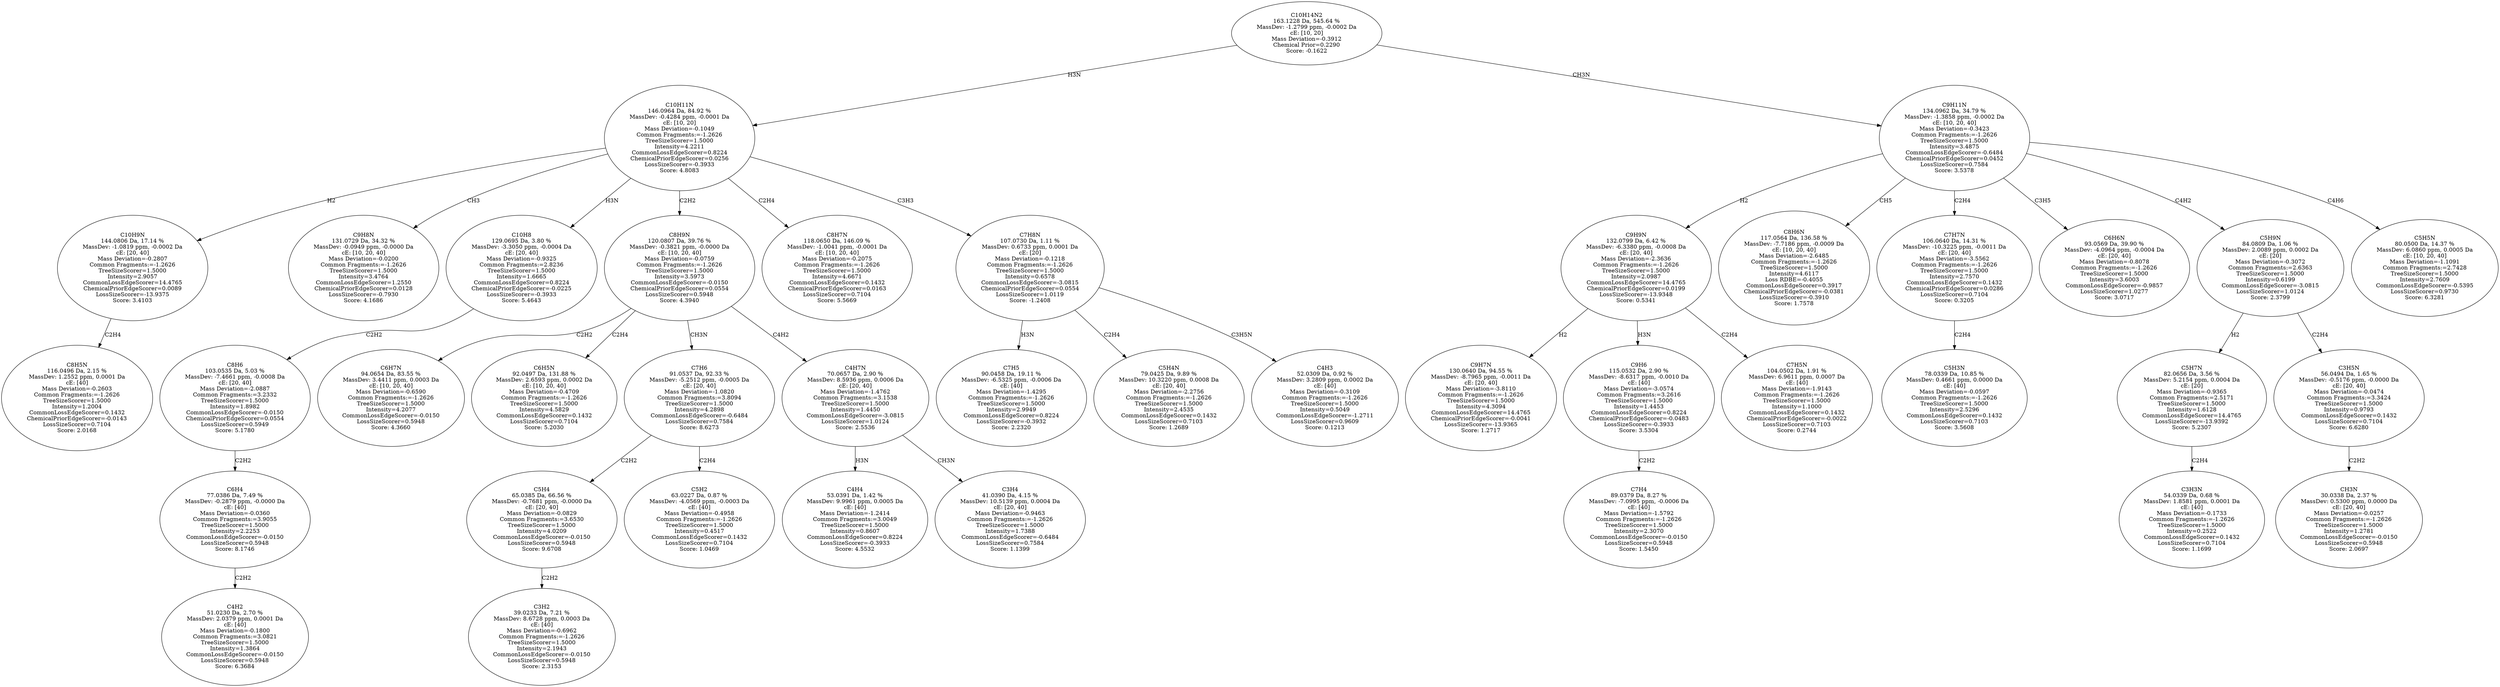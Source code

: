 strict digraph {
v1 [label="C8H5N\n116.0496 Da, 2.15 %\nMassDev: 1.2552 ppm, 0.0001 Da\ncE: [40]\nMass Deviation=-0.2603\nCommon Fragments:=-1.2626\nTreeSizeScorer=1.5000\nIntensity=1.2004\nCommonLossEdgeScorer=0.1432\nChemicalPriorEdgeScorer=-0.0143\nLossSizeScorer=0.7104\nScore: 2.0168"];
v2 [label="C10H9N\n144.0806 Da, 17.14 %\nMassDev: -1.0819 ppm, -0.0002 Da\ncE: [20, 40]\nMass Deviation=-0.2807\nCommon Fragments:=-1.2626\nTreeSizeScorer=1.5000\nIntensity=2.9057\nCommonLossEdgeScorer=14.4765\nChemicalPriorEdgeScorer=0.0089\nLossSizeScorer=-13.9375\nScore: 3.4103"];
v3 [label="C9H8N\n131.0729 Da, 34.32 %\nMassDev: -0.0949 ppm, -0.0000 Da\ncE: [10, 20, 40]\nMass Deviation=-0.0200\nCommon Fragments:=-1.2626\nTreeSizeScorer=1.5000\nIntensity=3.4764\nCommonLossEdgeScorer=1.2550\nChemicalPriorEdgeScorer=0.0128\nLossSizeScorer=-0.7930\nScore: 4.1686"];
v4 [label="C4H2\n51.0230 Da, 2.70 %\nMassDev: 2.0379 ppm, 0.0001 Da\ncE: [40]\nMass Deviation=-0.1800\nCommon Fragments:=3.0821\nTreeSizeScorer=1.5000\nIntensity=1.3864\nCommonLossEdgeScorer=-0.0150\nLossSizeScorer=0.5948\nScore: 6.3684"];
v5 [label="C6H4\n77.0386 Da, 7.49 %\nMassDev: -0.2879 ppm, -0.0000 Da\ncE: [40]\nMass Deviation=-0.0360\nCommon Fragments:=3.9055\nTreeSizeScorer=1.5000\nIntensity=2.2253\nCommonLossEdgeScorer=-0.0150\nLossSizeScorer=0.5948\nScore: 8.1746"];
v6 [label="C8H6\n103.0535 Da, 5.03 %\nMassDev: -7.4661 ppm, -0.0008 Da\ncE: [20, 40]\nMass Deviation=-2.0887\nCommon Fragments:=3.2332\nTreeSizeScorer=1.5000\nIntensity=1.8982\nCommonLossEdgeScorer=-0.0150\nChemicalPriorEdgeScorer=0.0554\nLossSizeScorer=0.5949\nScore: 5.1780"];
v7 [label="C10H8\n129.0695 Da, 3.80 %\nMassDev: -3.3050 ppm, -0.0004 Da\ncE: [20, 40]\nMass Deviation=-0.9325\nCommon Fragments:=2.8236\nTreeSizeScorer=1.5000\nIntensity=1.6665\nCommonLossEdgeScorer=0.8224\nChemicalPriorEdgeScorer=-0.0225\nLossSizeScorer=-0.3933\nScore: 5.4643"];
v8 [label="C6H7N\n94.0654 Da, 83.55 %\nMassDev: 3.4411 ppm, 0.0003 Da\ncE: [10, 20, 40]\nMass Deviation=-0.6590\nCommon Fragments:=-1.2626\nTreeSizeScorer=1.5000\nIntensity=4.2077\nCommonLossEdgeScorer=-0.0150\nLossSizeScorer=0.5948\nScore: 4.3660"];
v9 [label="C6H5N\n92.0497 Da, 131.88 %\nMassDev: 2.6593 ppm, 0.0002 Da\ncE: [10, 20, 40]\nMass Deviation=-0.4709\nCommon Fragments:=-1.2626\nTreeSizeScorer=1.5000\nIntensity=4.5829\nCommonLossEdgeScorer=0.1432\nLossSizeScorer=0.7104\nScore: 5.2030"];
v10 [label="C3H2\n39.0233 Da, 7.21 %\nMassDev: 8.6728 ppm, 0.0003 Da\ncE: [40]\nMass Deviation=-0.6962\nCommon Fragments:=-1.2626\nTreeSizeScorer=1.5000\nIntensity=2.1943\nCommonLossEdgeScorer=-0.0150\nLossSizeScorer=0.5948\nScore: 2.3153"];
v11 [label="C5H4\n65.0385 Da, 66.56 %\nMassDev: -0.7681 ppm, -0.0000 Da\ncE: [20, 40]\nMass Deviation=-0.0829\nCommon Fragments:=3.6530\nTreeSizeScorer=1.5000\nIntensity=4.0209\nCommonLossEdgeScorer=-0.0150\nLossSizeScorer=0.5948\nScore: 9.6708"];
v12 [label="C5H2\n63.0227 Da, 0.87 %\nMassDev: -4.0569 ppm, -0.0003 Da\ncE: [40]\nMass Deviation=-0.4958\nCommon Fragments:=-1.2626\nTreeSizeScorer=1.5000\nIntensity=0.4517\nCommonLossEdgeScorer=0.1432\nLossSizeScorer=0.7104\nScore: 1.0469"];
v13 [label="C7H6\n91.0537 Da, 92.33 %\nMassDev: -5.2512 ppm, -0.0005 Da\ncE: [20, 40]\nMass Deviation=-1.0820\nCommon Fragments:=3.8094\nTreeSizeScorer=1.5000\nIntensity=4.2898\nCommonLossEdgeScorer=-0.6484\nLossSizeScorer=0.7584\nScore: 8.6273"];
v14 [label="C4H4\n53.0391 Da, 1.42 %\nMassDev: 9.9961 ppm, 0.0005 Da\ncE: [40]\nMass Deviation=-1.2414\nCommon Fragments:=3.0049\nTreeSizeScorer=1.5000\nIntensity=0.8607\nCommonLossEdgeScorer=0.8224\nLossSizeScorer=-0.3933\nScore: 4.5532"];
v15 [label="C3H4\n41.0390 Da, 4.15 %\nMassDev: 10.5139 ppm, 0.0004 Da\ncE: [20, 40]\nMass Deviation=-0.9463\nCommon Fragments:=-1.2626\nTreeSizeScorer=1.5000\nIntensity=1.7388\nCommonLossEdgeScorer=-0.6484\nLossSizeScorer=0.7584\nScore: 1.1399"];
v16 [label="C4H7N\n70.0657 Da, 2.90 %\nMassDev: 8.5936 ppm, 0.0006 Da\ncE: [20, 40]\nMass Deviation=-1.4762\nCommon Fragments:=3.1538\nTreeSizeScorer=1.5000\nIntensity=1.4450\nCommonLossEdgeScorer=-3.0815\nLossSizeScorer=1.0124\nScore: 2.5536"];
v17 [label="C8H9N\n120.0807 Da, 39.76 %\nMassDev: -0.3821 ppm, -0.0000 Da\ncE: [10, 20, 40]\nMass Deviation=-0.0759\nCommon Fragments:=-1.2626\nTreeSizeScorer=1.5000\nIntensity=3.5973\nCommonLossEdgeScorer=-0.0150\nChemicalPriorEdgeScorer=0.0554\nLossSizeScorer=0.5948\nScore: 4.3940"];
v18 [label="C8H7N\n118.0650 Da, 146.09 %\nMassDev: -1.0041 ppm, -0.0001 Da\ncE: [10, 20, 40]\nMass Deviation=-0.2075\nCommon Fragments:=-1.2626\nTreeSizeScorer=1.5000\nIntensity=4.6671\nCommonLossEdgeScorer=0.1432\nChemicalPriorEdgeScorer=0.0163\nLossSizeScorer=0.7104\nScore: 5.5669"];
v19 [label="C7H5\n90.0458 Da, 19.11 %\nMassDev: -6.5325 ppm, -0.0006 Da\ncE: [40]\nMass Deviation=-1.4295\nCommon Fragments:=-1.2626\nTreeSizeScorer=1.5000\nIntensity=2.9949\nCommonLossEdgeScorer=0.8224\nLossSizeScorer=-0.3932\nScore: 2.2320"];
v20 [label="C5H4N\n79.0425 Da, 9.89 %\nMassDev: 10.3220 ppm, 0.0008 Da\ncE: [20, 40]\nMass Deviation=-2.2756\nCommon Fragments:=-1.2626\nTreeSizeScorer=1.5000\nIntensity=2.4535\nCommonLossEdgeScorer=0.1432\nLossSizeScorer=0.7103\nScore: 1.2689"];
v21 [label="C4H3\n52.0309 Da, 0.92 %\nMassDev: 3.2809 ppm, 0.0002 Da\ncE: [40]\nMass Deviation=-0.3109\nCommon Fragments:=-1.2626\nTreeSizeScorer=1.5000\nIntensity=0.5049\nCommonLossEdgeScorer=-1.2711\nLossSizeScorer=0.9609\nScore: 0.1213"];
v22 [label="C7H8N\n107.0730 Da, 1.11 %\nMassDev: 0.6733 ppm, 0.0001 Da\ncE: [20]\nMass Deviation=-0.1218\nCommon Fragments:=-1.2626\nTreeSizeScorer=1.5000\nIntensity=0.6578\nCommonLossEdgeScorer=-3.0815\nChemicalPriorEdgeScorer=0.0554\nLossSizeScorer=1.0119\nScore: -1.2408"];
v23 [label="C10H11N\n146.0964 Da, 84.92 %\nMassDev: -0.4284 ppm, -0.0001 Da\ncE: [10, 20]\nMass Deviation=-0.1049\nCommon Fragments:=-1.2626\nTreeSizeScorer=1.5000\nIntensity=4.2211\nCommonLossEdgeScorer=0.8224\nChemicalPriorEdgeScorer=0.0256\nLossSizeScorer=-0.3933\nScore: 4.8083"];
v24 [label="C9H7N\n130.0640 Da, 94.55 %\nMassDev: -8.7965 ppm, -0.0011 Da\ncE: [20, 40]\nMass Deviation=-3.8110\nCommon Fragments:=-1.2626\nTreeSizeScorer=1.5000\nIntensity=4.3094\nCommonLossEdgeScorer=14.4765\nChemicalPriorEdgeScorer=-0.0041\nLossSizeScorer=-13.9365\nScore: 1.2717"];
v25 [label="C7H4\n89.0379 Da, 8.27 %\nMassDev: -7.0995 ppm, -0.0006 Da\ncE: [40]\nMass Deviation=-1.5792\nCommon Fragments:=-1.2626\nTreeSizeScorer=1.5000\nIntensity=2.3070\nCommonLossEdgeScorer=-0.0150\nLossSizeScorer=0.5948\nScore: 1.5450"];
v26 [label="C9H6\n115.0532 Da, 2.90 %\nMassDev: -8.6317 ppm, -0.0010 Da\ncE: [40]\nMass Deviation=-3.0574\nCommon Fragments:=3.2616\nTreeSizeScorer=1.5000\nIntensity=1.4453\nCommonLossEdgeScorer=0.8224\nChemicalPriorEdgeScorer=-0.0483\nLossSizeScorer=-0.3933\nScore: 3.5304"];
v27 [label="C7H5N\n104.0502 Da, 1.91 %\nMassDev: 6.9611 ppm, 0.0007 Da\ncE: [40]\nMass Deviation=-1.9143\nCommon Fragments:=-1.2626\nTreeSizeScorer=1.5000\nIntensity=1.1000\nCommonLossEdgeScorer=0.1432\nChemicalPriorEdgeScorer=-0.0022\nLossSizeScorer=0.7103\nScore: 0.2744"];
v28 [label="C9H9N\n132.0799 Da, 6.42 %\nMassDev: -6.3380 ppm, -0.0008 Da\ncE: [20, 40]\nMass Deviation=-2.3636\nCommon Fragments:=-1.2626\nTreeSizeScorer=1.5000\nIntensity=2.0987\nCommonLossEdgeScorer=14.4765\nChemicalPriorEdgeScorer=0.0199\nLossSizeScorer=-13.9348\nScore: 0.5341"];
v29 [label="C8H6N\n117.0564 Da, 136.58 %\nMassDev: -7.7186 ppm, -0.0009 Da\ncE: [10, 20, 40]\nMass Deviation=-2.6485\nCommon Fragments:=-1.2626\nTreeSizeScorer=1.5000\nIntensity=4.6117\nLoss RDBE=-0.4055\nCommonLossEdgeScorer=0.3917\nChemicalPriorEdgeScorer=-0.0381\nLossSizeScorer=-0.3910\nScore: 1.7578"];
v30 [label="C5H3N\n78.0339 Da, 10.85 %\nMassDev: 0.4661 ppm, 0.0000 Da\ncE: [40]\nMass Deviation=-0.0597\nCommon Fragments:=-1.2626\nTreeSizeScorer=1.5000\nIntensity=2.5296\nCommonLossEdgeScorer=0.1432\nLossSizeScorer=0.7103\nScore: 3.5608"];
v31 [label="C7H7N\n106.0640 Da, 14.31 %\nMassDev: -10.3225 ppm, -0.0011 Da\ncE: [20, 40]\nMass Deviation=-3.5562\nCommon Fragments:=-1.2626\nTreeSizeScorer=1.5000\nIntensity=2.7570\nCommonLossEdgeScorer=0.1432\nChemicalPriorEdgeScorer=0.0286\nLossSizeScorer=0.7104\nScore: 0.3205"];
v32 [label="C6H6N\n93.0569 Da, 39.90 %\nMassDev: -4.0964 ppm, -0.0004 Da\ncE: [20, 40]\nMass Deviation=-0.8078\nCommon Fragments:=-1.2626\nTreeSizeScorer=1.5000\nIntensity=3.6003\nCommonLossEdgeScorer=-0.9857\nLossSizeScorer=1.0277\nScore: 3.0717"];
v33 [label="C3H3N\n54.0339 Da, 0.68 %\nMassDev: 1.8581 ppm, 0.0001 Da\ncE: [40]\nMass Deviation=-0.1733\nCommon Fragments:=-1.2626\nTreeSizeScorer=1.5000\nIntensity=0.2522\nCommonLossEdgeScorer=0.1432\nLossSizeScorer=0.7104\nScore: 1.1699"];
v34 [label="C5H7N\n82.0656 Da, 3.56 %\nMassDev: 5.2154 ppm, 0.0004 Da\ncE: [20]\nMass Deviation=-0.9365\nCommon Fragments:=2.5171\nTreeSizeScorer=1.5000\nIntensity=1.6128\nCommonLossEdgeScorer=14.4765\nLossSizeScorer=-13.9392\nScore: 5.2307"];
v35 [label="CH3N\n30.0338 Da, 2.37 %\nMassDev: 0.5300 ppm, 0.0000 Da\ncE: [20, 40]\nMass Deviation=-0.0257\nCommon Fragments:=-1.2626\nTreeSizeScorer=1.5000\nIntensity=1.2781\nCommonLossEdgeScorer=-0.0150\nLossSizeScorer=0.5948\nScore: 2.0697"];
v36 [label="C3H5N\n56.0494 Da, 1.65 %\nMassDev: -0.5176 ppm, -0.0000 Da\ncE: [20, 40]\nMass Deviation=-0.0474\nCommon Fragments:=3.3424\nTreeSizeScorer=1.5000\nIntensity=0.9793\nCommonLossEdgeScorer=0.1432\nLossSizeScorer=0.7104\nScore: 6.6280"];
v37 [label="C5H9N\n84.0809 Da, 1.06 %\nMassDev: 2.0089 ppm, 0.0002 Da\ncE: [20]\nMass Deviation=-0.3072\nCommon Fragments:=2.6363\nTreeSizeScorer=1.5000\nIntensity=0.6199\nCommonLossEdgeScorer=-3.0815\nLossSizeScorer=1.0124\nScore: 2.3799"];
v38 [label="C5H5N\n80.0500 Da, 14.37 %\nMassDev: 6.0860 ppm, 0.0005 Da\ncE: [10, 20, 40]\nMass Deviation=-1.1091\nCommon Fragments:=2.7428\nTreeSizeScorer=1.5000\nIntensity=2.7609\nCommonLossEdgeScorer=-0.5395\nLossSizeScorer=0.9730\nScore: 6.3281"];
v39 [label="C9H11N\n134.0962 Da, 34.79 %\nMassDev: -1.3858 ppm, -0.0002 Da\ncE: [10, 20, 40]\nMass Deviation=-0.3423\nCommon Fragments:=-1.2626\nTreeSizeScorer=1.5000\nIntensity=3.4875\nCommonLossEdgeScorer=-0.6484\nChemicalPriorEdgeScorer=0.0452\nLossSizeScorer=0.7584\nScore: 3.5378"];
v40 [label="C10H14N2\n163.1228 Da, 545.64 %\nMassDev: -1.2799 ppm, -0.0002 Da\ncE: [10, 20]\nMass Deviation=-0.3912\nChemical Prior=0.2290\nScore: -0.1622"];
v2 -> v1 [label="C2H4"];
v23 -> v2 [label="H2"];
v23 -> v3 [label="CH3"];
v5 -> v4 [label="C2H2"];
v6 -> v5 [label="C2H2"];
v7 -> v6 [label="C2H2"];
v23 -> v7 [label="H3N"];
v17 -> v8 [label="C2H2"];
v17 -> v9 [label="C2H4"];
v11 -> v10 [label="C2H2"];
v13 -> v11 [label="C2H2"];
v13 -> v12 [label="C2H4"];
v17 -> v13 [label="CH3N"];
v16 -> v14 [label="H3N"];
v16 -> v15 [label="CH3N"];
v17 -> v16 [label="C4H2"];
v23 -> v17 [label="C2H2"];
v23 -> v18 [label="C2H4"];
v22 -> v19 [label="H3N"];
v22 -> v20 [label="C2H4"];
v22 -> v21 [label="C3H5N"];
v23 -> v22 [label="C3H3"];
v40 -> v23 [label="H3N"];
v28 -> v24 [label="H2"];
v26 -> v25 [label="C2H2"];
v28 -> v26 [label="H3N"];
v28 -> v27 [label="C2H4"];
v39 -> v28 [label="H2"];
v39 -> v29 [label="CH5"];
v31 -> v30 [label="C2H4"];
v39 -> v31 [label="C2H4"];
v39 -> v32 [label="C3H5"];
v34 -> v33 [label="C2H4"];
v37 -> v34 [label="H2"];
v36 -> v35 [label="C2H2"];
v37 -> v36 [label="C2H4"];
v39 -> v37 [label="C4H2"];
v39 -> v38 [label="C4H6"];
v40 -> v39 [label="CH3N"];
}